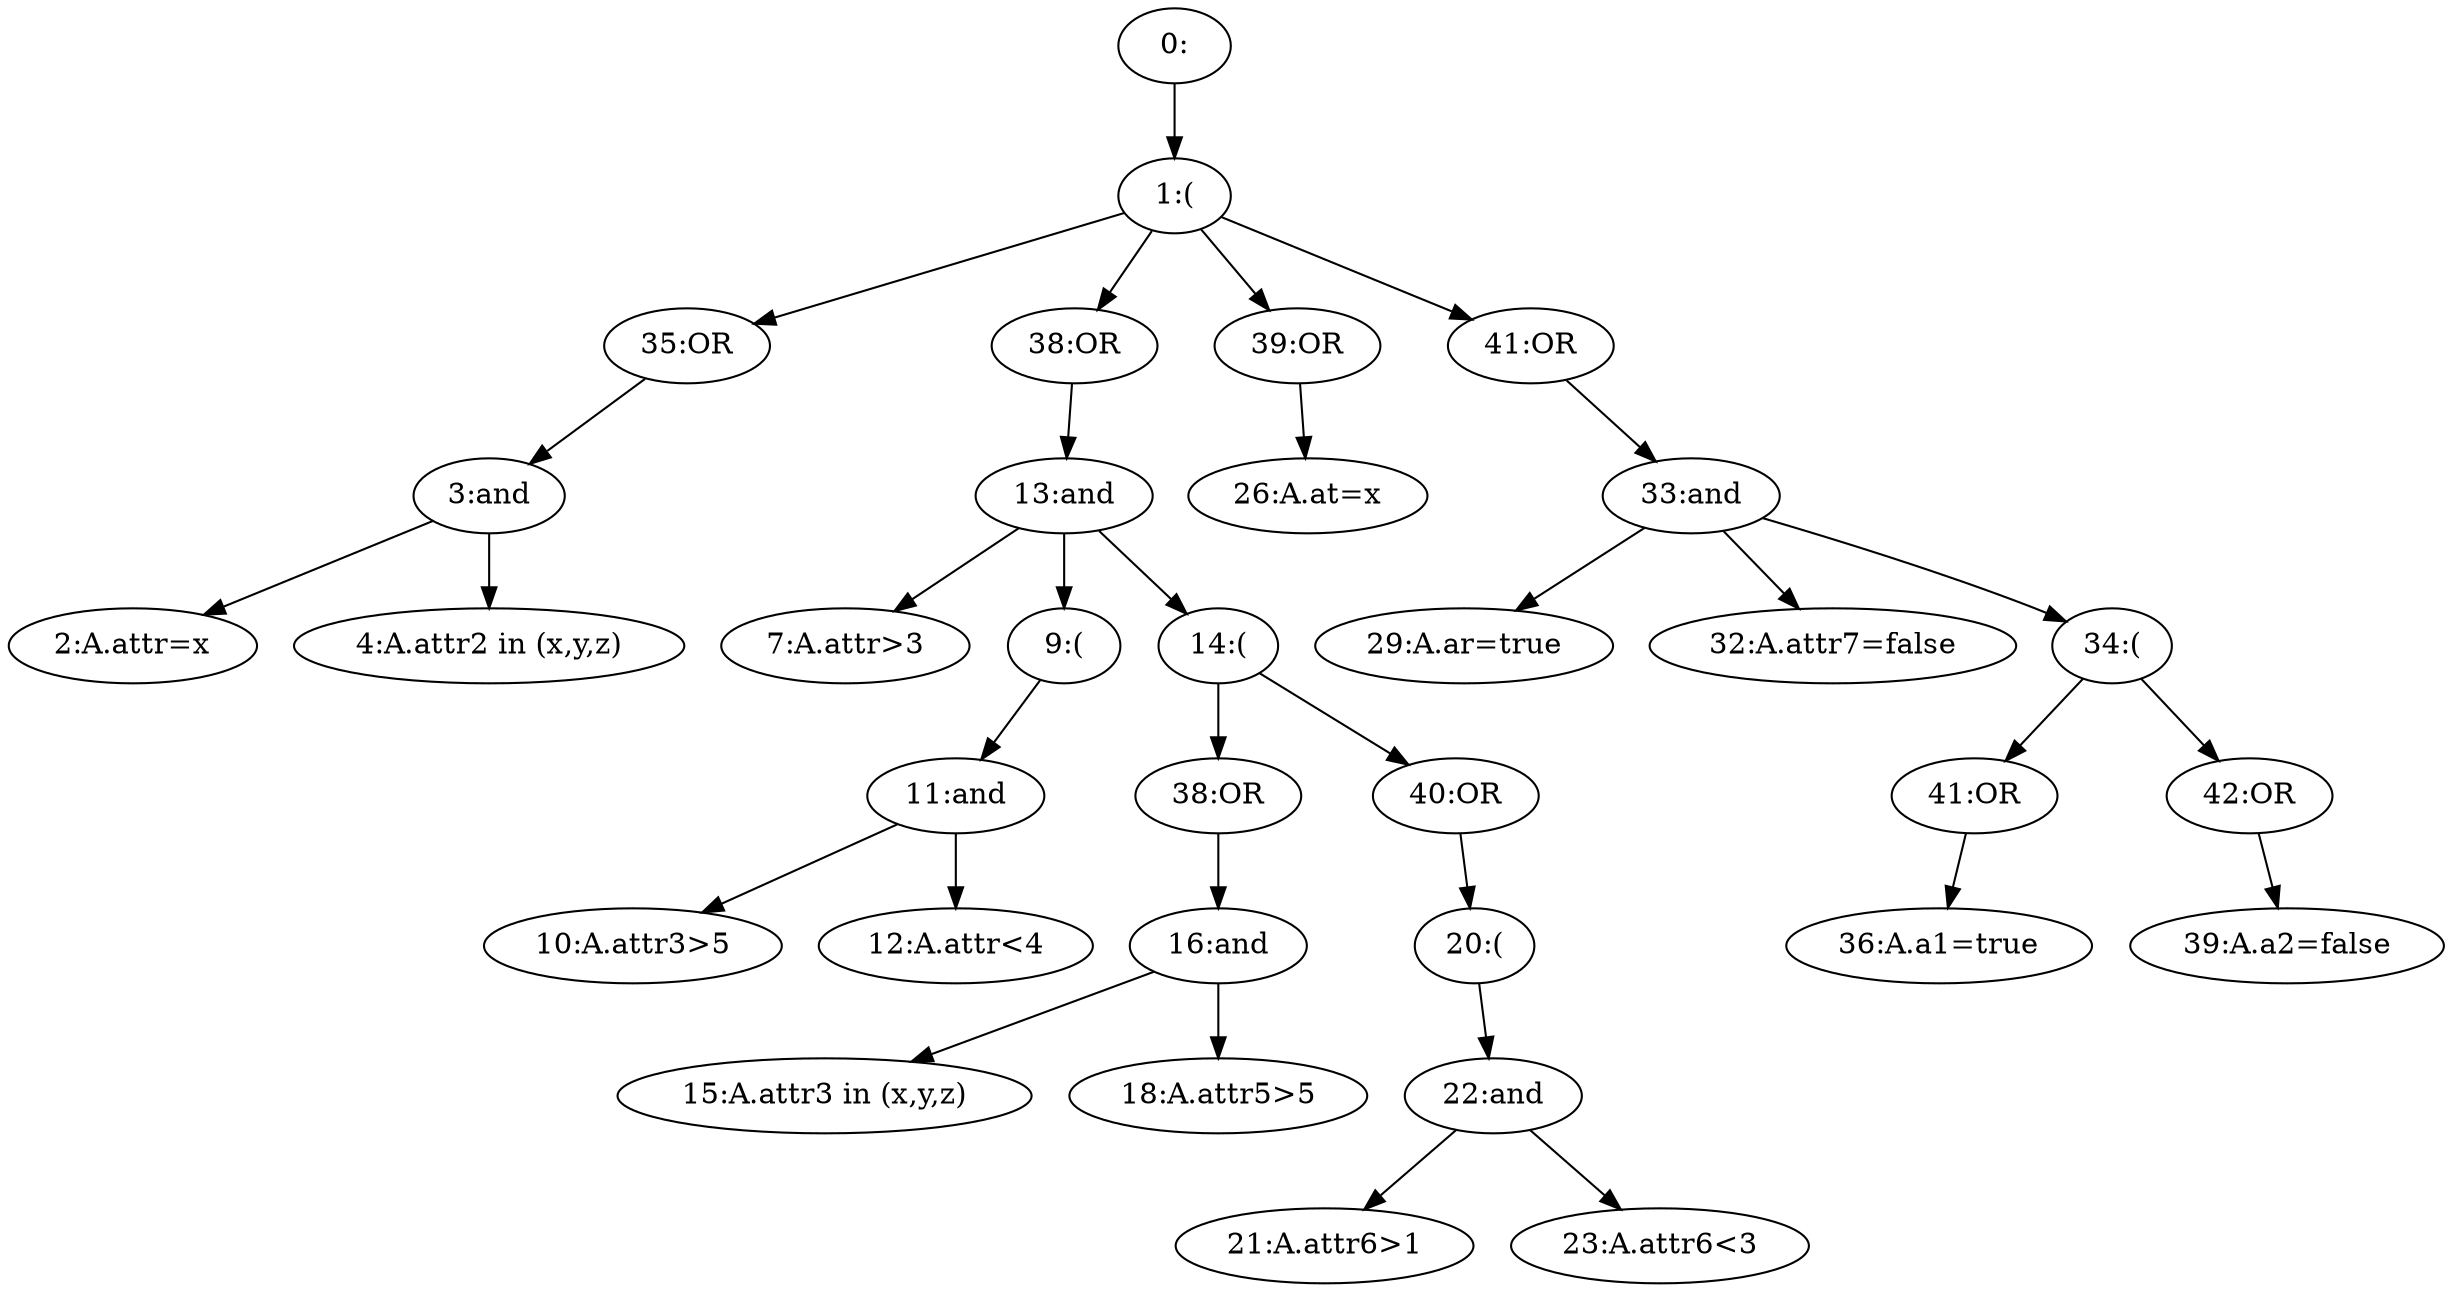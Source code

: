 // Graph
digraph {
	"b147cde2-cba7-4e89-9306-e3ff0bc014bd" [label="0:"]
	"e8be7119-fede-4095-9787-391743b86e15" [label="1:("]
	"b147cde2-cba7-4e89-9306-e3ff0bc014bd" -> "e8be7119-fede-4095-9787-391743b86e15"
	"488567d7-2351-48b5-8de7-d2e4dabed7b0" [label="35:OR"]
	"e8be7119-fede-4095-9787-391743b86e15" -> "488567d7-2351-48b5-8de7-d2e4dabed7b0"
	"5b1d58c6-f4af-4006-a1c6-ade74f52dd9c" [label="3:and"]
	"488567d7-2351-48b5-8de7-d2e4dabed7b0" -> "5b1d58c6-f4af-4006-a1c6-ade74f52dd9c"
	"4581c109-3aba-48dd-a5e9-9df2f9d90494" [label="2:A.attr=x"]
	"5b1d58c6-f4af-4006-a1c6-ade74f52dd9c" -> "4581c109-3aba-48dd-a5e9-9df2f9d90494"
	"b06921d7-8081-43cc-ab60-dd1d65be78e2" [label="4:A.attr2 in (x,y,z)"]
	"5b1d58c6-f4af-4006-a1c6-ade74f52dd9c" -> "b06921d7-8081-43cc-ab60-dd1d65be78e2"
	"b8f25436-2eb9-4ddb-a376-58f566c4cc20" [label="38:OR"]
	"e8be7119-fede-4095-9787-391743b86e15" -> "b8f25436-2eb9-4ddb-a376-58f566c4cc20"
	"585167df-c29c-4024-8668-0794afe7ede2" [label="13:and"]
	"b8f25436-2eb9-4ddb-a376-58f566c4cc20" -> "585167df-c29c-4024-8668-0794afe7ede2"
	"1667e2f3-ef79-4ae6-a731-adbaf68f93cd" [label="7:A.attr>3"]
	"585167df-c29c-4024-8668-0794afe7ede2" -> "1667e2f3-ef79-4ae6-a731-adbaf68f93cd"
	"e7d0efd1-756b-4bcb-98fa-cd528d0d8b90" [label="9:("]
	"585167df-c29c-4024-8668-0794afe7ede2" -> "e7d0efd1-756b-4bcb-98fa-cd528d0d8b90"
	"379bdae0-0f46-4e8e-9063-54f08245dde3" [label="11:and"]
	"e7d0efd1-756b-4bcb-98fa-cd528d0d8b90" -> "379bdae0-0f46-4e8e-9063-54f08245dde3"
	"2c309c24-fa8a-4111-961b-932e645fd4a6" [label="10:A.attr3>5"]
	"379bdae0-0f46-4e8e-9063-54f08245dde3" -> "2c309c24-fa8a-4111-961b-932e645fd4a6"
	"f15f76fd-ecf0-4f0c-aa64-3029d837cd98" [label="12:A.attr<4"]
	"379bdae0-0f46-4e8e-9063-54f08245dde3" -> "f15f76fd-ecf0-4f0c-aa64-3029d837cd98"
	"19e0a4a2-0ea7-4d65-b44d-200cd66c2603" [label="14:("]
	"585167df-c29c-4024-8668-0794afe7ede2" -> "19e0a4a2-0ea7-4d65-b44d-200cd66c2603"
	"02f0a09c-a0f0-4e0e-b6a5-68cac6e17b5e" [label="38:OR"]
	"19e0a4a2-0ea7-4d65-b44d-200cd66c2603" -> "02f0a09c-a0f0-4e0e-b6a5-68cac6e17b5e"
	"da15fc21-8d69-4bec-b963-3bb427653272" [label="16:and"]
	"02f0a09c-a0f0-4e0e-b6a5-68cac6e17b5e" -> "da15fc21-8d69-4bec-b963-3bb427653272"
	"877c41fb-d6ee-476c-b11d-064802850d5d" [label="15:A.attr3 in (x,y,z)"]
	"da15fc21-8d69-4bec-b963-3bb427653272" -> "877c41fb-d6ee-476c-b11d-064802850d5d"
	"2906c584-5da6-447e-8de5-7b6b6b7effee" [label="18:A.attr5>5"]
	"da15fc21-8d69-4bec-b963-3bb427653272" -> "2906c584-5da6-447e-8de5-7b6b6b7effee"
	"ff7cc903-db73-41b9-af47-3ab60253365e" [label="40:OR"]
	"19e0a4a2-0ea7-4d65-b44d-200cd66c2603" -> "ff7cc903-db73-41b9-af47-3ab60253365e"
	"86605600-d4dc-4358-b92a-9ab7a73294fd" [label="20:("]
	"ff7cc903-db73-41b9-af47-3ab60253365e" -> "86605600-d4dc-4358-b92a-9ab7a73294fd"
	"e60f1be9-3060-448f-8283-60963eb5884d" [label="22:and"]
	"86605600-d4dc-4358-b92a-9ab7a73294fd" -> "e60f1be9-3060-448f-8283-60963eb5884d"
	"6b610378-9f03-4719-a62a-84aa401ad8fc" [label="21:A.attr6>1"]
	"e60f1be9-3060-448f-8283-60963eb5884d" -> "6b610378-9f03-4719-a62a-84aa401ad8fc"
	"53c4b8a3-9749-4a91-a274-e0c3c3b358fc" [label="23:A.attr6<3"]
	"e60f1be9-3060-448f-8283-60963eb5884d" -> "53c4b8a3-9749-4a91-a274-e0c3c3b358fc"
	"cbb36afd-dba2-4a38-ad32-1ec676f62b78" [label="39:OR"]
	"e8be7119-fede-4095-9787-391743b86e15" -> "cbb36afd-dba2-4a38-ad32-1ec676f62b78"
	"85faf39b-94fc-4eed-9157-1dad4d66e3c3" [label="26:A.at=x"]
	"cbb36afd-dba2-4a38-ad32-1ec676f62b78" -> "85faf39b-94fc-4eed-9157-1dad4d66e3c3"
	"a5f98e8f-7210-4a57-82a3-fee31a62ecc2" [label="41:OR"]
	"e8be7119-fede-4095-9787-391743b86e15" -> "a5f98e8f-7210-4a57-82a3-fee31a62ecc2"
	"7177be1a-c36d-4e71-8503-56de26f8a235" [label="33:and"]
	"a5f98e8f-7210-4a57-82a3-fee31a62ecc2" -> "7177be1a-c36d-4e71-8503-56de26f8a235"
	"8399eafa-a300-4833-885a-9584195d224c" [label="29:A.ar=true"]
	"7177be1a-c36d-4e71-8503-56de26f8a235" -> "8399eafa-a300-4833-885a-9584195d224c"
	"149be594-9aa4-435e-8b91-a85b26c2053a" [label="32:A.attr7=false"]
	"7177be1a-c36d-4e71-8503-56de26f8a235" -> "149be594-9aa4-435e-8b91-a85b26c2053a"
	"c58c2a5e-ff3d-4172-a142-286e91e40d2b" [label="34:("]
	"7177be1a-c36d-4e71-8503-56de26f8a235" -> "c58c2a5e-ff3d-4172-a142-286e91e40d2b"
	"a7ae4d7f-2ff9-48f9-9839-82c1e5ed82c7" [label="41:OR"]
	"c58c2a5e-ff3d-4172-a142-286e91e40d2b" -> "a7ae4d7f-2ff9-48f9-9839-82c1e5ed82c7"
	"4e270757-25af-42c2-914d-64fe8a7a8730" [label="36:A.a1=true"]
	"a7ae4d7f-2ff9-48f9-9839-82c1e5ed82c7" -> "4e270757-25af-42c2-914d-64fe8a7a8730"
	"9feeb851-87b6-4cc8-8d63-c3c39244a2d9" [label="42:OR"]
	"c58c2a5e-ff3d-4172-a142-286e91e40d2b" -> "9feeb851-87b6-4cc8-8d63-c3c39244a2d9"
	"af208844-67e3-4c68-a719-387bdded1b09" [label="39:A.a2=false"]
	"9feeb851-87b6-4cc8-8d63-c3c39244a2d9" -> "af208844-67e3-4c68-a719-387bdded1b09"
}
